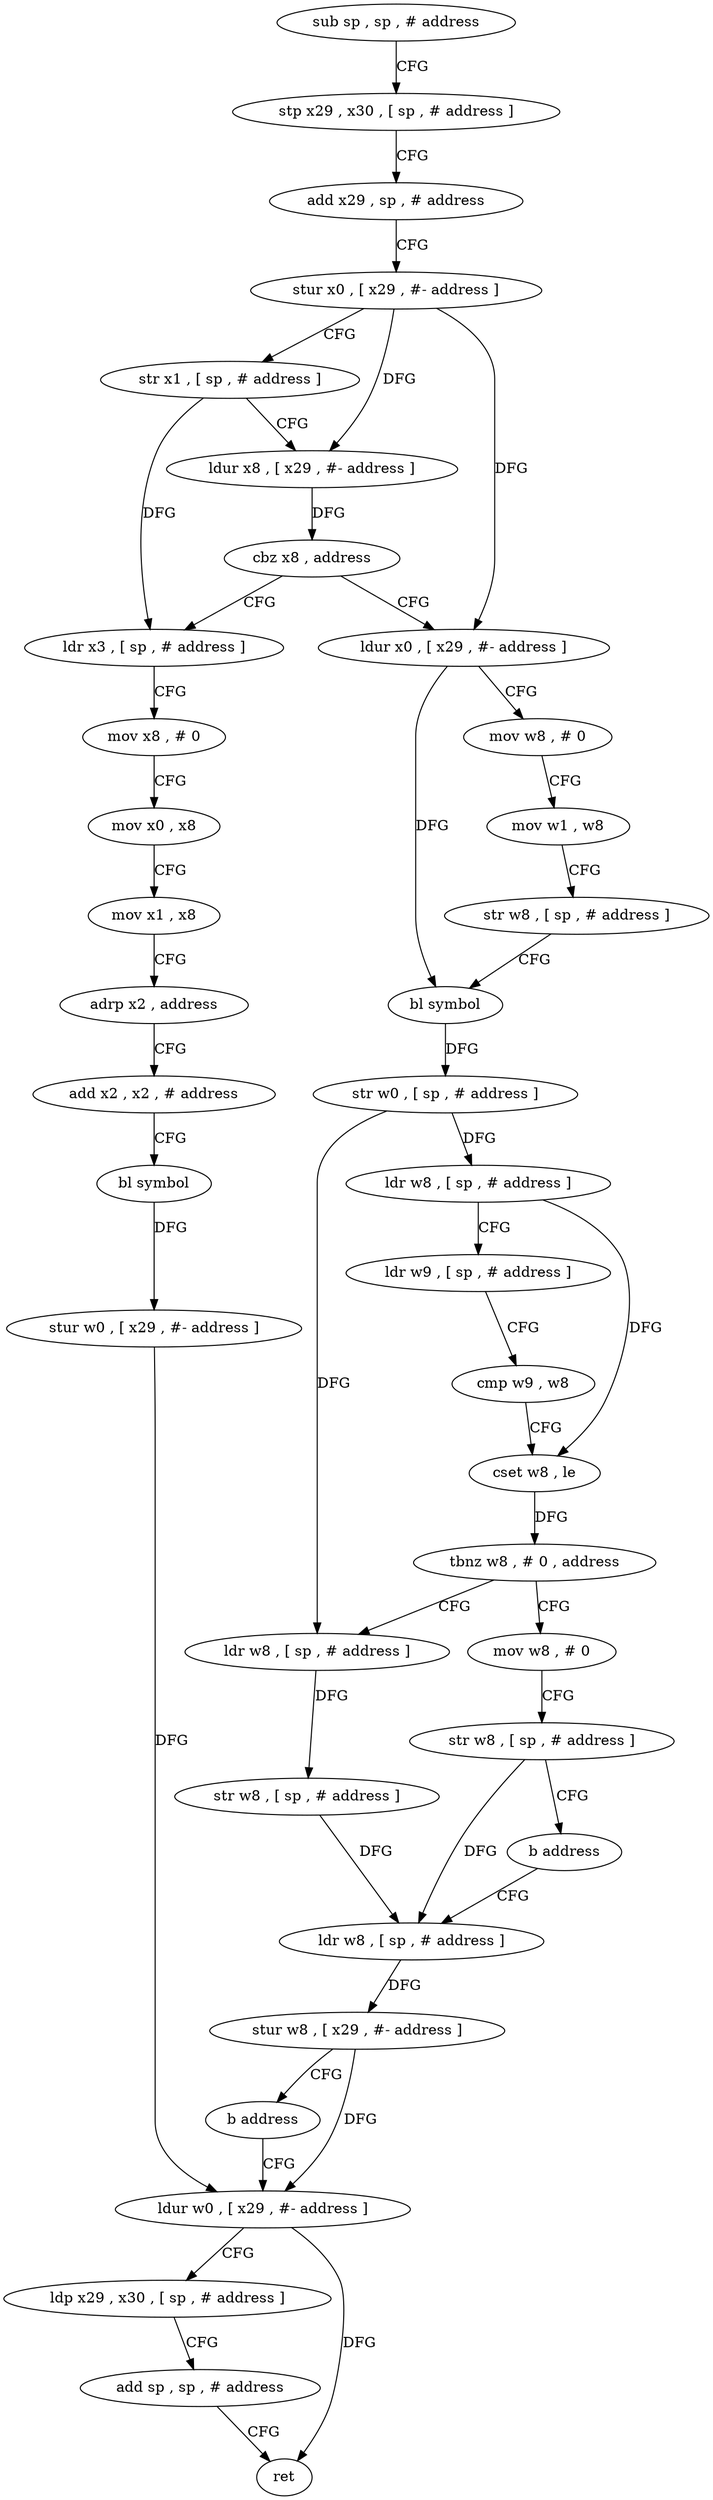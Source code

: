 digraph "func" {
"4236200" [label = "sub sp , sp , # address" ]
"4236204" [label = "stp x29 , x30 , [ sp , # address ]" ]
"4236208" [label = "add x29 , sp , # address" ]
"4236212" [label = "stur x0 , [ x29 , #- address ]" ]
"4236216" [label = "str x1 , [ sp , # address ]" ]
"4236220" [label = "ldur x8 , [ x29 , #- address ]" ]
"4236224" [label = "cbz x8 , address" ]
"4236304" [label = "ldr x3 , [ sp , # address ]" ]
"4236228" [label = "ldur x0 , [ x29 , #- address ]" ]
"4236308" [label = "mov x8 , # 0" ]
"4236312" [label = "mov x0 , x8" ]
"4236316" [label = "mov x1 , x8" ]
"4236320" [label = "adrp x2 , address" ]
"4236324" [label = "add x2 , x2 , # address" ]
"4236328" [label = "bl symbol" ]
"4236332" [label = "stur w0 , [ x29 , #- address ]" ]
"4236336" [label = "ldur w0 , [ x29 , #- address ]" ]
"4236232" [label = "mov w8 , # 0" ]
"4236236" [label = "mov w1 , w8" ]
"4236240" [label = "str w8 , [ sp , # address ]" ]
"4236244" [label = "bl symbol" ]
"4236248" [label = "str w0 , [ sp , # address ]" ]
"4236252" [label = "ldr w8 , [ sp , # address ]" ]
"4236256" [label = "ldr w9 , [ sp , # address ]" ]
"4236260" [label = "cmp w9 , w8" ]
"4236264" [label = "cset w8 , le" ]
"4236268" [label = "tbnz w8 , # 0 , address" ]
"4236284" [label = "ldr w8 , [ sp , # address ]" ]
"4236272" [label = "mov w8 , # 0" ]
"4236288" [label = "str w8 , [ sp , # address ]" ]
"4236292" [label = "ldr w8 , [ sp , # address ]" ]
"4236276" [label = "str w8 , [ sp , # address ]" ]
"4236280" [label = "b address" ]
"4236340" [label = "ldp x29 , x30 , [ sp , # address ]" ]
"4236344" [label = "add sp , sp , # address" ]
"4236348" [label = "ret" ]
"4236296" [label = "stur w8 , [ x29 , #- address ]" ]
"4236300" [label = "b address" ]
"4236200" -> "4236204" [ label = "CFG" ]
"4236204" -> "4236208" [ label = "CFG" ]
"4236208" -> "4236212" [ label = "CFG" ]
"4236212" -> "4236216" [ label = "CFG" ]
"4236212" -> "4236220" [ label = "DFG" ]
"4236212" -> "4236228" [ label = "DFG" ]
"4236216" -> "4236220" [ label = "CFG" ]
"4236216" -> "4236304" [ label = "DFG" ]
"4236220" -> "4236224" [ label = "DFG" ]
"4236224" -> "4236304" [ label = "CFG" ]
"4236224" -> "4236228" [ label = "CFG" ]
"4236304" -> "4236308" [ label = "CFG" ]
"4236228" -> "4236232" [ label = "CFG" ]
"4236228" -> "4236244" [ label = "DFG" ]
"4236308" -> "4236312" [ label = "CFG" ]
"4236312" -> "4236316" [ label = "CFG" ]
"4236316" -> "4236320" [ label = "CFG" ]
"4236320" -> "4236324" [ label = "CFG" ]
"4236324" -> "4236328" [ label = "CFG" ]
"4236328" -> "4236332" [ label = "DFG" ]
"4236332" -> "4236336" [ label = "DFG" ]
"4236336" -> "4236340" [ label = "CFG" ]
"4236336" -> "4236348" [ label = "DFG" ]
"4236232" -> "4236236" [ label = "CFG" ]
"4236236" -> "4236240" [ label = "CFG" ]
"4236240" -> "4236244" [ label = "CFG" ]
"4236244" -> "4236248" [ label = "DFG" ]
"4236248" -> "4236252" [ label = "DFG" ]
"4236248" -> "4236284" [ label = "DFG" ]
"4236252" -> "4236256" [ label = "CFG" ]
"4236252" -> "4236264" [ label = "DFG" ]
"4236256" -> "4236260" [ label = "CFG" ]
"4236260" -> "4236264" [ label = "CFG" ]
"4236264" -> "4236268" [ label = "DFG" ]
"4236268" -> "4236284" [ label = "CFG" ]
"4236268" -> "4236272" [ label = "CFG" ]
"4236284" -> "4236288" [ label = "DFG" ]
"4236272" -> "4236276" [ label = "CFG" ]
"4236288" -> "4236292" [ label = "DFG" ]
"4236292" -> "4236296" [ label = "DFG" ]
"4236276" -> "4236280" [ label = "CFG" ]
"4236276" -> "4236292" [ label = "DFG" ]
"4236280" -> "4236292" [ label = "CFG" ]
"4236340" -> "4236344" [ label = "CFG" ]
"4236344" -> "4236348" [ label = "CFG" ]
"4236296" -> "4236300" [ label = "CFG" ]
"4236296" -> "4236336" [ label = "DFG" ]
"4236300" -> "4236336" [ label = "CFG" ]
}
